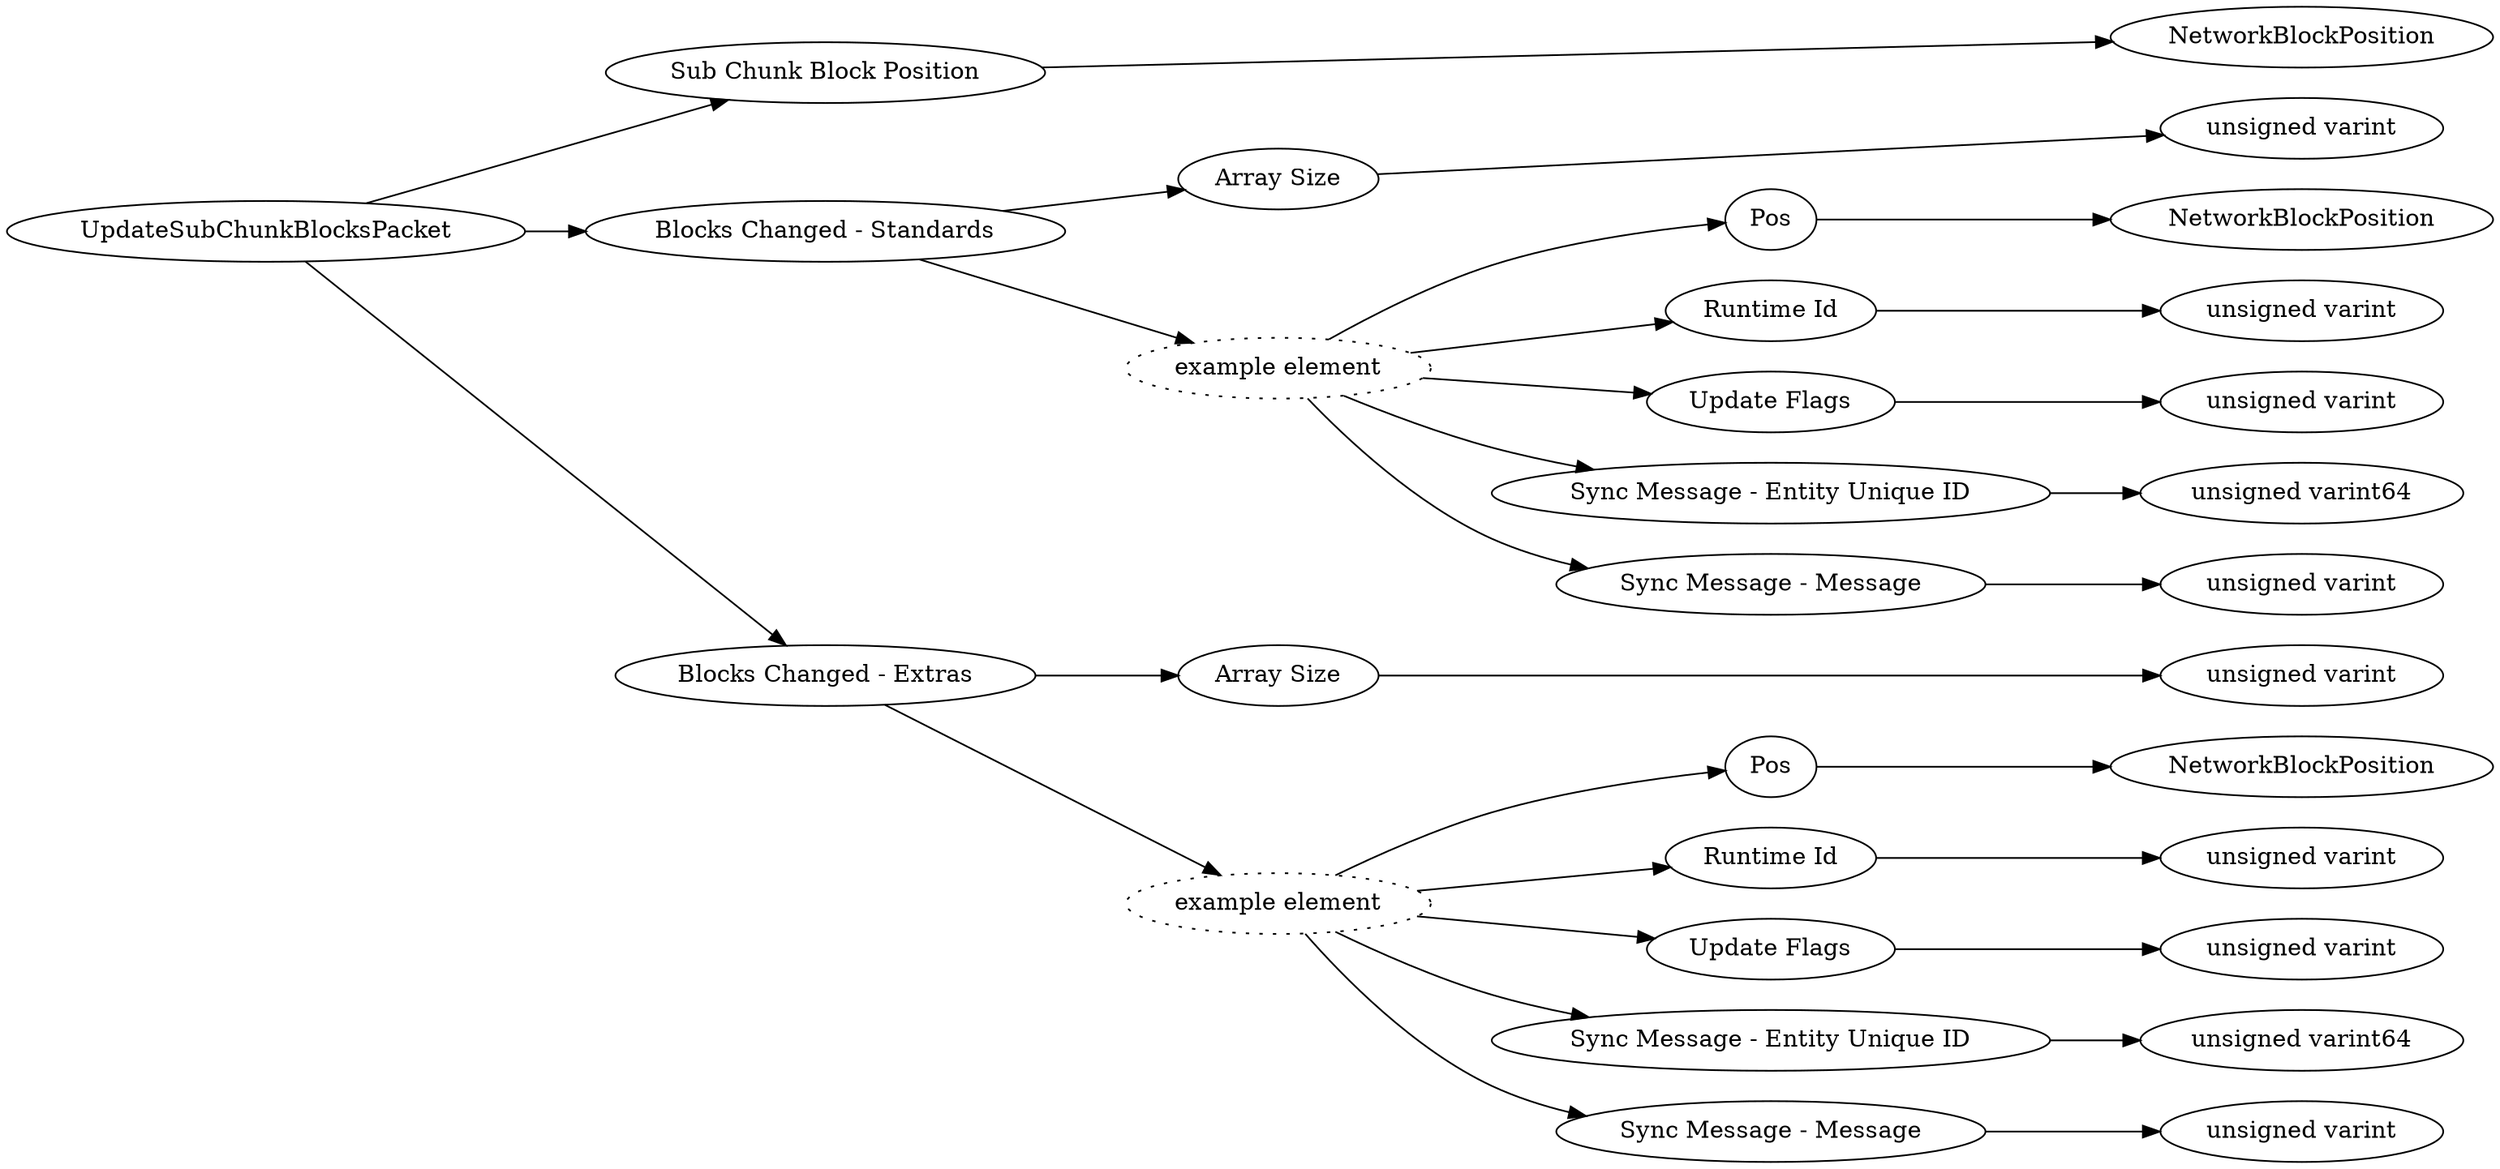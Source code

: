 digraph "UpdateSubChunkBlocksPacket" {
rankdir = LR
0
0 -> 1
1 -> 2
0 -> 3
3 -> 4
4 -> 5
3 -> 6
6 -> 7
7 -> 8
6 -> 9
9 -> 10
6 -> 11
11 -> 12
6 -> 13
13 -> 14
6 -> 15
15 -> 16
0 -> 17
17 -> 18
18 -> 19
17 -> 20
20 -> 21
21 -> 22
20 -> 23
23 -> 24
20 -> 25
25 -> 26
20 -> 27
27 -> 28
20 -> 29
29 -> 30

0 [label="UpdateSubChunkBlocksPacket",comment="name: \"UpdateSubChunkBlocksPacket\", typeName: \"\", id: 0, branchId: 172, recurseId: -1, attributes: 0, notes: \"\""];
1 [label="Sub Chunk Block Position",comment="name: \"Sub Chunk Block Position\", typeName: \"NetworkBlockPosition\", id: 1, branchId: 0, recurseId: -1, attributes: 256, notes: \"\""];
2 [label="NetworkBlockPosition",comment="name: \"NetworkBlockPosition\", typeName: \"\", id: 2, branchId: 0, recurseId: -1, attributes: 512, notes: \"\""];
3 [label="Blocks Changed - Standards",comment="name: \"Blocks Changed - Standards\", typeName: \"\", id: 3, branchId: 0, recurseId: -1, attributes: 8, notes: \"\""];
4 [label="Array Size",comment="name: \"Array Size\", typeName: \"\", id: 4, branchId: 0, recurseId: -1, attributes: 0, notes: \"\""];
5 [label="unsigned varint",comment="name: \"unsigned varint\", typeName: \"\", id: 5, branchId: 0, recurseId: -1, attributes: 512, notes: \"\""];
6 [label="example element",style=dotted,comment="name: \"example element\", typeName: \"\", id: 6, branchId: 0, recurseId: -1, attributes: 16, notes: \"\""];
7 [label="Pos",comment="name: \"Pos\", typeName: \"NetworkBlockPosition\", id: 7, branchId: 0, recurseId: -1, attributes: 256, notes: \"\""];
8 [label="NetworkBlockPosition",comment="name: \"NetworkBlockPosition\", typeName: \"\", id: 8, branchId: 0, recurseId: -1, attributes: 512, notes: \"\""];
9 [label="Runtime Id",comment="name: \"Runtime Id\", typeName: \"\", id: 9, branchId: 0, recurseId: -1, attributes: 0, notes: \"\""];
10 [label="unsigned varint",comment="name: \"unsigned varint\", typeName: \"\", id: 10, branchId: 0, recurseId: -1, attributes: 512, notes: \"\""];
11 [label="Update Flags",comment="name: \"Update Flags\", typeName: \"\", id: 11, branchId: 0, recurseId: -1, attributes: 0, notes: \"\""];
12 [label="unsigned varint",comment="name: \"unsigned varint\", typeName: \"\", id: 12, branchId: 0, recurseId: -1, attributes: 512, notes: \"\""];
13 [label="Sync Message - Entity Unique ID",comment="name: \"Sync Message - Entity Unique ID\", typeName: \"\", id: 13, branchId: 0, recurseId: -1, attributes: 0, notes: \"\""];
14 [label="unsigned varint64",comment="name: \"unsigned varint64\", typeName: \"\", id: 14, branchId: 0, recurseId: -1, attributes: 512, notes: \"\""];
15 [label="Sync Message - Message",comment="name: \"Sync Message - Message\", typeName: \"\", id: 15, branchId: 0, recurseId: -1, attributes: 0, notes: \"\""];
16 [label="unsigned varint",comment="name: \"unsigned varint\", typeName: \"\", id: 16, branchId: 0, recurseId: -1, attributes: 512, notes: \"\""];
17 [label="Blocks Changed - Extras",comment="name: \"Blocks Changed - Extras\", typeName: \"\", id: 17, branchId: 0, recurseId: -1, attributes: 8, notes: \"\""];
18 [label="Array Size",comment="name: \"Array Size\", typeName: \"\", id: 18, branchId: 0, recurseId: -1, attributes: 0, notes: \"\""];
19 [label="unsigned varint",comment="name: \"unsigned varint\", typeName: \"\", id: 19, branchId: 0, recurseId: -1, attributes: 512, notes: \"\""];
20 [label="example element",style=dotted,comment="name: \"example element\", typeName: \"\", id: 20, branchId: 0, recurseId: -1, attributes: 16, notes: \"\""];
21 [label="Pos",comment="name: \"Pos\", typeName: \"NetworkBlockPosition\", id: 21, branchId: 0, recurseId: -1, attributes: 256, notes: \"\""];
22 [label="NetworkBlockPosition",comment="name: \"NetworkBlockPosition\", typeName: \"\", id: 22, branchId: 0, recurseId: -1, attributes: 512, notes: \"\""];
23 [label="Runtime Id",comment="name: \"Runtime Id\", typeName: \"\", id: 23, branchId: 0, recurseId: -1, attributes: 0, notes: \"\""];
24 [label="unsigned varint",comment="name: \"unsigned varint\", typeName: \"\", id: 24, branchId: 0, recurseId: -1, attributes: 512, notes: \"\""];
25 [label="Update Flags",comment="name: \"Update Flags\", typeName: \"\", id: 25, branchId: 0, recurseId: -1, attributes: 0, notes: \"\""];
26 [label="unsigned varint",comment="name: \"unsigned varint\", typeName: \"\", id: 26, branchId: 0, recurseId: -1, attributes: 512, notes: \"\""];
27 [label="Sync Message - Entity Unique ID",comment="name: \"Sync Message - Entity Unique ID\", typeName: \"\", id: 27, branchId: 0, recurseId: -1, attributes: 0, notes: \"\""];
28 [label="unsigned varint64",comment="name: \"unsigned varint64\", typeName: \"\", id: 28, branchId: 0, recurseId: -1, attributes: 512, notes: \"\""];
29 [label="Sync Message - Message",comment="name: \"Sync Message - Message\", typeName: \"\", id: 29, branchId: 0, recurseId: -1, attributes: 0, notes: \"\""];
30 [label="unsigned varint",comment="name: \"unsigned varint\", typeName: \"\", id: 30, branchId: 0, recurseId: -1, attributes: 512, notes: \"\""];
{ rank = max;2;5;8;10;12;14;16;19;22;24;26;28;30}

}
